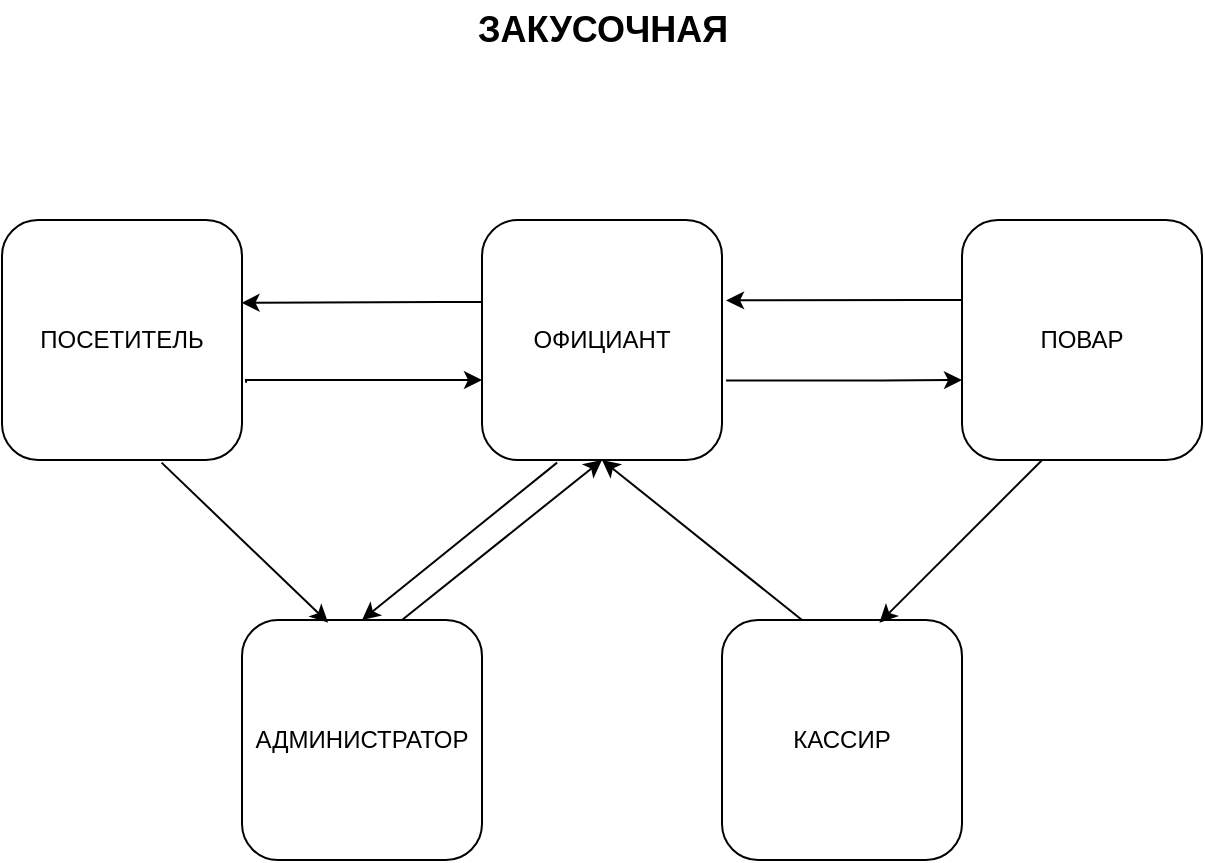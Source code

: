 <mxfile version="15.8.2" type="github">
  <diagram name="Page-1" id="2a216829-ef6e-dabb-86c1-c78162f3ba2b">
    <mxGraphModel dx="924" dy="839" grid="1" gridSize="10" guides="1" tooltips="1" connect="1" arrows="1" fold="1" page="1" pageScale="1" pageWidth="850" pageHeight="1100" background="none" math="0" shadow="0">
      <root>
        <mxCell id="0" />
        <mxCell id="1" parent="0" />
        <mxCell id="7a84cebc1def654-2" value="ОФИЦИАНТ" style="shape=ext;rounded=1;html=1;whiteSpace=wrap;" parent="1" vertex="1">
          <mxGeometry x="360" y="200" width="120" height="120" as="geometry" />
        </mxCell>
        <mxCell id="7a84cebc1def654-3" value="ПОВАР" style="shape=ext;rounded=1;html=1;whiteSpace=wrap;" parent="1" vertex="1">
          <mxGeometry x="600" y="200" width="120" height="120" as="geometry" />
        </mxCell>
        <mxCell id="7a84cebc1def654-14" value="АДМИНИСТРАТОР" style="html=1;whiteSpace=wrap;rounded=1;" parent="1" vertex="1">
          <mxGeometry x="240" y="400" width="120" height="120" as="geometry" />
        </mxCell>
        <mxCell id="7a84cebc1def654-47" style="edgeStyle=orthogonalEdgeStyle;rounded=0;html=1;jettySize=auto;orthogonalLoop=1;entryX=1.017;entryY=0.335;entryDx=0;entryDy=0;entryPerimeter=0;" parent="1" source="7a84cebc1def654-3" target="7a84cebc1def654-2" edge="1">
          <mxGeometry relative="1" as="geometry">
            <mxPoint x="520" y="240" as="targetPoint" />
            <Array as="points">
              <mxPoint x="580" y="240" />
              <mxPoint x="580" y="240" />
            </Array>
          </mxGeometry>
        </mxCell>
        <mxCell id="T0hSLwV-LwBbvCwxyW3Y-1" style="edgeStyle=orthogonalEdgeStyle;rounded=0;html=1;jettySize=auto;orthogonalLoop=1;exitX=1.017;exitY=0.669;exitDx=0;exitDy=0;exitPerimeter=0;" edge="1" parent="1" source="7a84cebc1def654-2">
          <mxGeometry relative="1" as="geometry">
            <mxPoint x="540" y="280" as="sourcePoint" />
            <mxPoint x="600" y="280" as="targetPoint" />
            <Array as="points">
              <mxPoint x="560" y="280" />
              <mxPoint x="560" y="280" />
            </Array>
          </mxGeometry>
        </mxCell>
        <mxCell id="T0hSLwV-LwBbvCwxyW3Y-2" value="КАССИР" style="html=1;whiteSpace=wrap;rounded=1;" vertex="1" parent="1">
          <mxGeometry x="480" y="400" width="120" height="120" as="geometry" />
        </mxCell>
        <mxCell id="T0hSLwV-LwBbvCwxyW3Y-3" value="ЗАКУСОЧНАЯ" style="text;html=1;align=center;verticalAlign=middle;resizable=0;points=[];autosize=1;strokeColor=none;fillColor=none;strokeWidth=2;perimeterSpacing=1;fontStyle=1;fontSize=18;" vertex="1" parent="1">
          <mxGeometry x="350" y="90" width="140" height="30" as="geometry" />
        </mxCell>
        <mxCell id="T0hSLwV-LwBbvCwxyW3Y-5" value="ПОСЕТИТЕЛЬ" style="shape=ext;rounded=1;html=1;whiteSpace=wrap;" vertex="1" parent="1">
          <mxGeometry x="120" y="200" width="120" height="120" as="geometry" />
        </mxCell>
        <mxCell id="T0hSLwV-LwBbvCwxyW3Y-8" style="edgeStyle=orthogonalEdgeStyle;rounded=0;html=1;jettySize=auto;orthogonalLoop=1;entryX=0.998;entryY=0.345;entryDx=0;entryDy=0;entryPerimeter=0;" edge="1" parent="1" target="T0hSLwV-LwBbvCwxyW3Y-5">
          <mxGeometry relative="1" as="geometry">
            <mxPoint x="360" y="241" as="sourcePoint" />
            <mxPoint x="320" y="240" as="targetPoint" />
            <Array as="points">
              <mxPoint x="340" y="241" />
              <mxPoint x="340" y="241" />
            </Array>
          </mxGeometry>
        </mxCell>
        <mxCell id="T0hSLwV-LwBbvCwxyW3Y-9" style="edgeStyle=orthogonalEdgeStyle;rounded=0;html=1;jettySize=auto;orthogonalLoop=1;exitX=1.017;exitY=0.678;exitDx=0;exitDy=0;exitPerimeter=0;" edge="1" parent="1" source="T0hSLwV-LwBbvCwxyW3Y-5">
          <mxGeometry relative="1" as="geometry">
            <mxPoint x="280" y="280" as="sourcePoint" />
            <mxPoint x="360" y="280" as="targetPoint" />
            <Array as="points">
              <mxPoint x="242" y="280" />
            </Array>
          </mxGeometry>
        </mxCell>
        <mxCell id="T0hSLwV-LwBbvCwxyW3Y-10" value="" style="endArrow=classic;html=1;rounded=0;fontSize=18;entryX=0.5;entryY=1;entryDx=0;entryDy=0;" edge="1" parent="1" target="7a84cebc1def654-2">
          <mxGeometry width="50" height="50" relative="1" as="geometry">
            <mxPoint x="320" y="400" as="sourcePoint" />
            <mxPoint x="490" y="320" as="targetPoint" />
          </mxGeometry>
        </mxCell>
        <mxCell id="T0hSLwV-LwBbvCwxyW3Y-12" value="" style="endArrow=classic;html=1;rounded=0;fontSize=18;entryX=0.5;entryY=1;entryDx=0;entryDy=0;" edge="1" parent="1" target="7a84cebc1def654-2">
          <mxGeometry width="50" height="50" relative="1" as="geometry">
            <mxPoint x="520" y="400" as="sourcePoint" />
            <mxPoint x="490" y="320" as="targetPoint" />
          </mxGeometry>
        </mxCell>
        <mxCell id="T0hSLwV-LwBbvCwxyW3Y-14" value="" style="endArrow=classic;html=1;rounded=0;fontSize=18;exitX=0.332;exitY=1.002;exitDx=0;exitDy=0;exitPerimeter=0;entryX=0.656;entryY=0.011;entryDx=0;entryDy=0;entryPerimeter=0;" edge="1" parent="1" source="7a84cebc1def654-3" target="T0hSLwV-LwBbvCwxyW3Y-2">
          <mxGeometry width="50" height="50" relative="1" as="geometry">
            <mxPoint x="440" y="370" as="sourcePoint" />
            <mxPoint x="680" y="399" as="targetPoint" />
            <Array as="points" />
          </mxGeometry>
        </mxCell>
        <mxCell id="T0hSLwV-LwBbvCwxyW3Y-15" value="" style="endArrow=classic;html=1;rounded=0;fontSize=18;entryX=0.359;entryY=0.011;entryDx=0;entryDy=0;exitX=0.665;exitY=1.011;exitDx=0;exitDy=0;exitPerimeter=0;entryPerimeter=0;" edge="1" parent="1" source="T0hSLwV-LwBbvCwxyW3Y-5" target="7a84cebc1def654-14">
          <mxGeometry width="50" height="50" relative="1" as="geometry">
            <mxPoint x="220" y="130" as="sourcePoint" />
            <mxPoint x="160.96" y="281.32" as="targetPoint" />
          </mxGeometry>
        </mxCell>
        <mxCell id="T0hSLwV-LwBbvCwxyW3Y-16" value="" style="endArrow=classic;html=1;rounded=0;fontSize=18;entryX=0.5;entryY=0;entryDx=0;entryDy=0;exitX=0.313;exitY=1.011;exitDx=0;exitDy=0;exitPerimeter=0;" edge="1" parent="1" source="7a84cebc1def654-2" target="7a84cebc1def654-14">
          <mxGeometry width="50" height="50" relative="1" as="geometry">
            <mxPoint x="350" y="340" as="sourcePoint" />
            <mxPoint x="450.2" y="418.68" as="targetPoint" />
          </mxGeometry>
        </mxCell>
      </root>
    </mxGraphModel>
  </diagram>
</mxfile>

